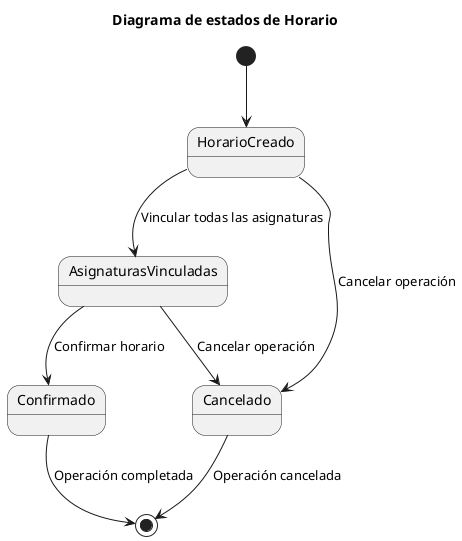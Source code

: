 @startuml
title Diagrama de estados de Horario
state "HorarioCreado"
state "AsignaturasVinculadas"
state "Confirmado"
state "Cancelado"

[*] --> HorarioCreado
HorarioCreado --> AsignaturasVinculadas: Vincular todas las asignaturas
AsignaturasVinculadas --> Confirmado : Confirmar horario
HorarioCreado --> Cancelado : Cancelar operación
AsignaturasVinculadas --> Cancelado : Cancelar operación
Confirmado --> [*] : Operación completada
Cancelado --> [*] : Operación cancelada
@enduml
